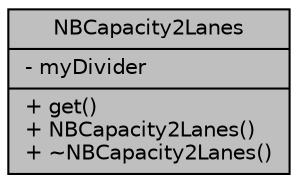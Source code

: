 digraph "NBCapacity2Lanes"
{
  edge [fontname="Helvetica",fontsize="10",labelfontname="Helvetica",labelfontsize="10"];
  node [fontname="Helvetica",fontsize="10",shape=record];
  Node1 [label="{NBCapacity2Lanes\n|- myDivider\l|+ get()\l+ NBCapacity2Lanes()\l+ ~NBCapacity2Lanes()\l}",height=0.2,width=0.4,color="black", fillcolor="grey75", style="filled", fontcolor="black"];
}
